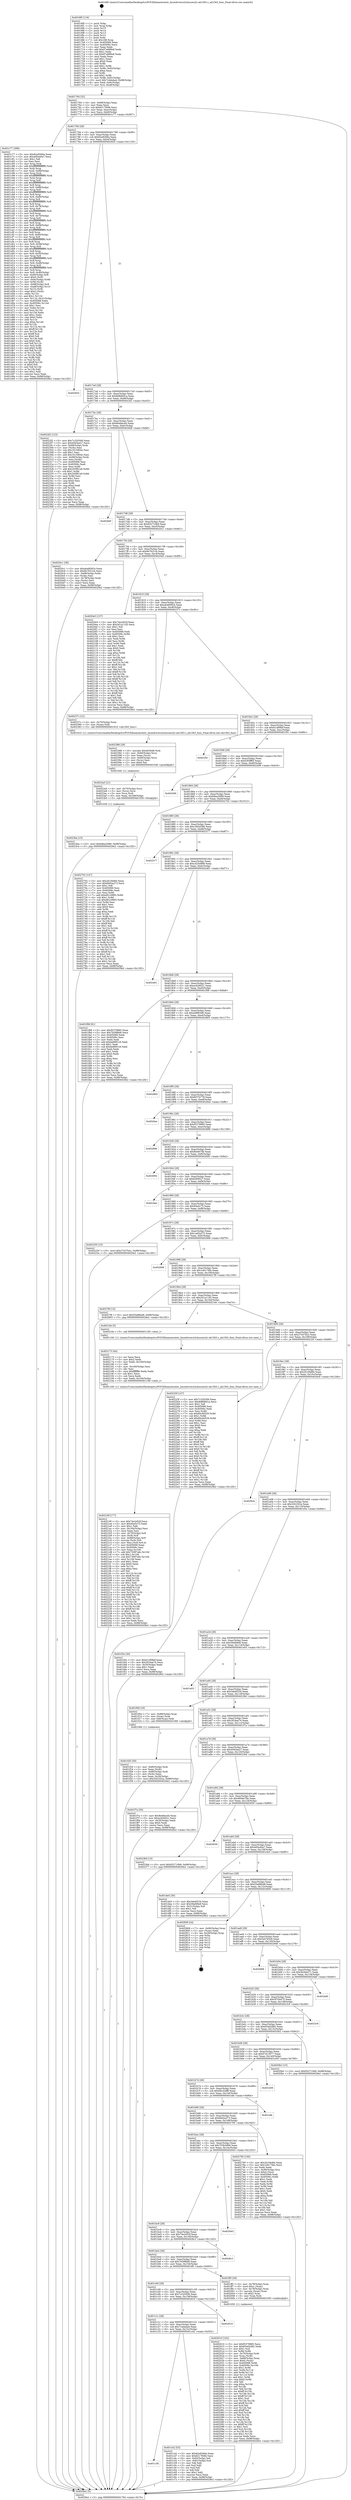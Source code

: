 digraph "0x4016f0" {
  label = "0x4016f0 (/mnt/c/Users/mathe/Desktop/tcc/POCII/binaries/extr_linuxdriversi2cbussesi2c-ali1563.c_ali1563_func_Final-ollvm.out::main(0))"
  labelloc = "t"
  node[shape=record]

  Entry [label="",width=0.3,height=0.3,shape=circle,fillcolor=black,style=filled]
  "0x401764" [label="{
     0x401764 [32]\l
     | [instrs]\l
     &nbsp;&nbsp;0x401764 \<+6\>: mov -0x98(%rbp),%eax\l
     &nbsp;&nbsp;0x40176a \<+2\>: mov %eax,%ecx\l
     &nbsp;&nbsp;0x40176c \<+6\>: sub $0x8217f49b,%ecx\l
     &nbsp;&nbsp;0x401772 \<+6\>: mov %eax,-0xac(%rbp)\l
     &nbsp;&nbsp;0x401778 \<+6\>: mov %ecx,-0xb0(%rbp)\l
     &nbsp;&nbsp;0x40177e \<+6\>: je 0000000000401c77 \<main+0x587\>\l
  }"]
  "0x401c77" [label="{
     0x401c77 [366]\l
     | [instrs]\l
     &nbsp;&nbsp;0x401c77 \<+5\>: mov $0x82a9266a,%eax\l
     &nbsp;&nbsp;0x401c7c \<+5\>: mov $0x4d5a40a7,%ecx\l
     &nbsp;&nbsp;0x401c81 \<+2\>: mov $0x1,%dl\l
     &nbsp;&nbsp;0x401c83 \<+2\>: xor %esi,%esi\l
     &nbsp;&nbsp;0x401c85 \<+3\>: mov %rsp,%rdi\l
     &nbsp;&nbsp;0x401c88 \<+4\>: add $0xfffffffffffffff0,%rdi\l
     &nbsp;&nbsp;0x401c8c \<+3\>: mov %rdi,%rsp\l
     &nbsp;&nbsp;0x401c8f \<+7\>: mov %rdi,-0x90(%rbp)\l
     &nbsp;&nbsp;0x401c96 \<+3\>: mov %rsp,%rdi\l
     &nbsp;&nbsp;0x401c99 \<+4\>: add $0xfffffffffffffff0,%rdi\l
     &nbsp;&nbsp;0x401c9d \<+3\>: mov %rdi,%rsp\l
     &nbsp;&nbsp;0x401ca0 \<+3\>: mov %rsp,%r8\l
     &nbsp;&nbsp;0x401ca3 \<+4\>: add $0xfffffffffffffff0,%r8\l
     &nbsp;&nbsp;0x401ca7 \<+3\>: mov %r8,%rsp\l
     &nbsp;&nbsp;0x401caa \<+7\>: mov %r8,-0x88(%rbp)\l
     &nbsp;&nbsp;0x401cb1 \<+3\>: mov %rsp,%r8\l
     &nbsp;&nbsp;0x401cb4 \<+4\>: add $0xfffffffffffffff0,%r8\l
     &nbsp;&nbsp;0x401cb8 \<+3\>: mov %r8,%rsp\l
     &nbsp;&nbsp;0x401cbb \<+4\>: mov %r8,-0x80(%rbp)\l
     &nbsp;&nbsp;0x401cbf \<+3\>: mov %rsp,%r8\l
     &nbsp;&nbsp;0x401cc2 \<+4\>: add $0xfffffffffffffff0,%r8\l
     &nbsp;&nbsp;0x401cc6 \<+3\>: mov %r8,%rsp\l
     &nbsp;&nbsp;0x401cc9 \<+4\>: mov %r8,-0x78(%rbp)\l
     &nbsp;&nbsp;0x401ccd \<+3\>: mov %rsp,%r8\l
     &nbsp;&nbsp;0x401cd0 \<+4\>: add $0xfffffffffffffff0,%r8\l
     &nbsp;&nbsp;0x401cd4 \<+3\>: mov %r8,%rsp\l
     &nbsp;&nbsp;0x401cd7 \<+4\>: mov %r8,-0x70(%rbp)\l
     &nbsp;&nbsp;0x401cdb \<+3\>: mov %rsp,%r8\l
     &nbsp;&nbsp;0x401cde \<+4\>: add $0xfffffffffffffff0,%r8\l
     &nbsp;&nbsp;0x401ce2 \<+3\>: mov %r8,%rsp\l
     &nbsp;&nbsp;0x401ce5 \<+4\>: mov %r8,-0x68(%rbp)\l
     &nbsp;&nbsp;0x401ce9 \<+3\>: mov %rsp,%r8\l
     &nbsp;&nbsp;0x401cec \<+4\>: add $0xfffffffffffffff0,%r8\l
     &nbsp;&nbsp;0x401cf0 \<+3\>: mov %r8,%rsp\l
     &nbsp;&nbsp;0x401cf3 \<+4\>: mov %r8,-0x60(%rbp)\l
     &nbsp;&nbsp;0x401cf7 \<+3\>: mov %rsp,%r8\l
     &nbsp;&nbsp;0x401cfa \<+4\>: add $0xfffffffffffffff0,%r8\l
     &nbsp;&nbsp;0x401cfe \<+3\>: mov %r8,%rsp\l
     &nbsp;&nbsp;0x401d01 \<+4\>: mov %r8,-0x58(%rbp)\l
     &nbsp;&nbsp;0x401d05 \<+3\>: mov %rsp,%r8\l
     &nbsp;&nbsp;0x401d08 \<+4\>: add $0xfffffffffffffff0,%r8\l
     &nbsp;&nbsp;0x401d0c \<+3\>: mov %r8,%rsp\l
     &nbsp;&nbsp;0x401d0f \<+4\>: mov %r8,-0x50(%rbp)\l
     &nbsp;&nbsp;0x401d13 \<+3\>: mov %rsp,%r8\l
     &nbsp;&nbsp;0x401d16 \<+4\>: add $0xfffffffffffffff0,%r8\l
     &nbsp;&nbsp;0x401d1a \<+3\>: mov %r8,%rsp\l
     &nbsp;&nbsp;0x401d1d \<+4\>: mov %r8,-0x48(%rbp)\l
     &nbsp;&nbsp;0x401d21 \<+3\>: mov %rsp,%r8\l
     &nbsp;&nbsp;0x401d24 \<+4\>: add $0xfffffffffffffff0,%r8\l
     &nbsp;&nbsp;0x401d28 \<+3\>: mov %r8,%rsp\l
     &nbsp;&nbsp;0x401d2b \<+4\>: mov %r8,-0x40(%rbp)\l
     &nbsp;&nbsp;0x401d2f \<+7\>: mov -0x90(%rbp),%r8\l
     &nbsp;&nbsp;0x401d36 \<+7\>: movl $0x0,(%r8)\l
     &nbsp;&nbsp;0x401d3d \<+7\>: mov -0x9c(%rbp),%r9d\l
     &nbsp;&nbsp;0x401d44 \<+3\>: mov %r9d,(%rdi)\l
     &nbsp;&nbsp;0x401d47 \<+7\>: mov -0x88(%rbp),%r8\l
     &nbsp;&nbsp;0x401d4e \<+7\>: mov -0xa8(%rbp),%r10\l
     &nbsp;&nbsp;0x401d55 \<+3\>: mov %r10,(%r8)\l
     &nbsp;&nbsp;0x401d58 \<+3\>: cmpl $0x2,(%rdi)\l
     &nbsp;&nbsp;0x401d5b \<+4\>: setne %r11b\l
     &nbsp;&nbsp;0x401d5f \<+4\>: and $0x1,%r11b\l
     &nbsp;&nbsp;0x401d63 \<+4\>: mov %r11b,-0x31(%rbp)\l
     &nbsp;&nbsp;0x401d67 \<+7\>: mov 0x405068,%ebx\l
     &nbsp;&nbsp;0x401d6e \<+8\>: mov 0x40506c,%r14d\l
     &nbsp;&nbsp;0x401d76 \<+3\>: sub $0x1,%esi\l
     &nbsp;&nbsp;0x401d79 \<+3\>: mov %ebx,%r15d\l
     &nbsp;&nbsp;0x401d7c \<+3\>: add %esi,%r15d\l
     &nbsp;&nbsp;0x401d7f \<+4\>: imul %r15d,%ebx\l
     &nbsp;&nbsp;0x401d83 \<+3\>: and $0x1,%ebx\l
     &nbsp;&nbsp;0x401d86 \<+3\>: cmp $0x0,%ebx\l
     &nbsp;&nbsp;0x401d89 \<+4\>: sete %r11b\l
     &nbsp;&nbsp;0x401d8d \<+4\>: cmp $0xa,%r14d\l
     &nbsp;&nbsp;0x401d91 \<+4\>: setl %r12b\l
     &nbsp;&nbsp;0x401d95 \<+3\>: mov %r11b,%r13b\l
     &nbsp;&nbsp;0x401d98 \<+4\>: xor $0xff,%r13b\l
     &nbsp;&nbsp;0x401d9c \<+3\>: mov %r12b,%sil\l
     &nbsp;&nbsp;0x401d9f \<+4\>: xor $0xff,%sil\l
     &nbsp;&nbsp;0x401da3 \<+3\>: xor $0x0,%dl\l
     &nbsp;&nbsp;0x401da6 \<+3\>: mov %r13b,%dil\l
     &nbsp;&nbsp;0x401da9 \<+4\>: and $0x0,%dil\l
     &nbsp;&nbsp;0x401dad \<+3\>: and %dl,%r11b\l
     &nbsp;&nbsp;0x401db0 \<+3\>: mov %sil,%r8b\l
     &nbsp;&nbsp;0x401db3 \<+4\>: and $0x0,%r8b\l
     &nbsp;&nbsp;0x401db7 \<+3\>: and %dl,%r12b\l
     &nbsp;&nbsp;0x401dba \<+3\>: or %r11b,%dil\l
     &nbsp;&nbsp;0x401dbd \<+3\>: or %r12b,%r8b\l
     &nbsp;&nbsp;0x401dc0 \<+3\>: xor %r8b,%dil\l
     &nbsp;&nbsp;0x401dc3 \<+3\>: or %sil,%r13b\l
     &nbsp;&nbsp;0x401dc6 \<+4\>: xor $0xff,%r13b\l
     &nbsp;&nbsp;0x401dca \<+3\>: or $0x0,%dl\l
     &nbsp;&nbsp;0x401dcd \<+3\>: and %dl,%r13b\l
     &nbsp;&nbsp;0x401dd0 \<+3\>: or %r13b,%dil\l
     &nbsp;&nbsp;0x401dd3 \<+4\>: test $0x1,%dil\l
     &nbsp;&nbsp;0x401dd7 \<+3\>: cmovne %ecx,%eax\l
     &nbsp;&nbsp;0x401dda \<+6\>: mov %eax,-0x98(%rbp)\l
     &nbsp;&nbsp;0x401de0 \<+5\>: jmp 00000000004029e2 \<main+0x12f2\>\l
  }"]
  "0x401784" [label="{
     0x401784 [28]\l
     | [instrs]\l
     &nbsp;&nbsp;0x401784 \<+5\>: jmp 0000000000401789 \<main+0x99\>\l
     &nbsp;&nbsp;0x401789 \<+6\>: mov -0xac(%rbp),%eax\l
     &nbsp;&nbsp;0x40178f \<+5\>: sub $0x82a9266a,%eax\l
     &nbsp;&nbsp;0x401794 \<+6\>: mov %eax,-0xb4(%rbp)\l
     &nbsp;&nbsp;0x40179a \<+6\>: je 0000000000402820 \<main+0x1130\>\l
  }"]
  Exit [label="",width=0.3,height=0.3,shape=circle,fillcolor=black,style=filled,peripheries=2]
  "0x402820" [label="{
     0x402820\l
  }", style=dashed]
  "0x4017a0" [label="{
     0x4017a0 [28]\l
     | [instrs]\l
     &nbsp;&nbsp;0x4017a0 \<+5\>: jmp 00000000004017a5 \<main+0xb5\>\l
     &nbsp;&nbsp;0x4017a5 \<+6\>: mov -0xac(%rbp),%eax\l
     &nbsp;&nbsp;0x4017ab \<+5\>: sub $0x8d8d9d1a,%eax\l
     &nbsp;&nbsp;0x4017b0 \<+6\>: mov %eax,-0xb8(%rbp)\l
     &nbsp;&nbsp;0x4017b6 \<+6\>: je 00000000004022f2 \<main+0xc02\>\l
  }"]
  "0x4023ba" [label="{
     0x4023ba [15]\l
     | [instrs]\l
     &nbsp;&nbsp;0x4023ba \<+10\>: movl $0xb8ea3089,-0x98(%rbp)\l
     &nbsp;&nbsp;0x4023c4 \<+5\>: jmp 00000000004029e2 \<main+0x12f2\>\l
  }"]
  "0x4022f2" [label="{
     0x4022f2 [123]\l
     | [instrs]\l
     &nbsp;&nbsp;0x4022f2 \<+5\>: mov $0x7c320306,%eax\l
     &nbsp;&nbsp;0x4022f7 \<+5\>: mov $0x4593ee27,%ecx\l
     &nbsp;&nbsp;0x4022fc \<+4\>: mov -0x68(%rbp),%rdx\l
     &nbsp;&nbsp;0x402300 \<+2\>: mov (%rdx),%esi\l
     &nbsp;&nbsp;0x402302 \<+6\>: sub $0x1615804c,%esi\l
     &nbsp;&nbsp;0x402308 \<+3\>: add $0x1,%esi\l
     &nbsp;&nbsp;0x40230b \<+6\>: add $0x1615804c,%esi\l
     &nbsp;&nbsp;0x402311 \<+4\>: mov -0x68(%rbp),%rdx\l
     &nbsp;&nbsp;0x402315 \<+2\>: mov %esi,(%rdx)\l
     &nbsp;&nbsp;0x402317 \<+7\>: mov 0x405068,%esi\l
     &nbsp;&nbsp;0x40231e \<+7\>: mov 0x40506c,%edi\l
     &nbsp;&nbsp;0x402325 \<+3\>: mov %esi,%r8d\l
     &nbsp;&nbsp;0x402328 \<+7\>: add $0x245f81a9,%r8d\l
     &nbsp;&nbsp;0x40232f \<+4\>: sub $0x1,%r8d\l
     &nbsp;&nbsp;0x402333 \<+7\>: sub $0x245f81a9,%r8d\l
     &nbsp;&nbsp;0x40233a \<+4\>: imul %r8d,%esi\l
     &nbsp;&nbsp;0x40233e \<+3\>: and $0x1,%esi\l
     &nbsp;&nbsp;0x402341 \<+3\>: cmp $0x0,%esi\l
     &nbsp;&nbsp;0x402344 \<+4\>: sete %r9b\l
     &nbsp;&nbsp;0x402348 \<+3\>: cmp $0xa,%edi\l
     &nbsp;&nbsp;0x40234b \<+4\>: setl %r10b\l
     &nbsp;&nbsp;0x40234f \<+3\>: mov %r9b,%r11b\l
     &nbsp;&nbsp;0x402352 \<+3\>: and %r10b,%r11b\l
     &nbsp;&nbsp;0x402355 \<+3\>: xor %r10b,%r9b\l
     &nbsp;&nbsp;0x402358 \<+3\>: or %r9b,%r11b\l
     &nbsp;&nbsp;0x40235b \<+4\>: test $0x1,%r11b\l
     &nbsp;&nbsp;0x40235f \<+3\>: cmovne %ecx,%eax\l
     &nbsp;&nbsp;0x402362 \<+6\>: mov %eax,-0x98(%rbp)\l
     &nbsp;&nbsp;0x402368 \<+5\>: jmp 00000000004029e2 \<main+0x12f2\>\l
  }"]
  "0x4017bc" [label="{
     0x4017bc [28]\l
     | [instrs]\l
     &nbsp;&nbsp;0x4017bc \<+5\>: jmp 00000000004017c1 \<main+0xd1\>\l
     &nbsp;&nbsp;0x4017c1 \<+6\>: mov -0xac(%rbp),%eax\l
     &nbsp;&nbsp;0x4017c7 \<+5\>: sub $0x8e46ecd4,%eax\l
     &nbsp;&nbsp;0x4017cc \<+6\>: mov %eax,-0xbc(%rbp)\l
     &nbsp;&nbsp;0x4017d2 \<+6\>: je 00000000004026df \<main+0xfef\>\l
  }"]
  "0x4023a5" [label="{
     0x4023a5 [21]\l
     | [instrs]\l
     &nbsp;&nbsp;0x4023a5 \<+4\>: mov -0x70(%rbp),%rcx\l
     &nbsp;&nbsp;0x4023a9 \<+3\>: mov (%rcx),%rcx\l
     &nbsp;&nbsp;0x4023ac \<+3\>: mov %rcx,%rdi\l
     &nbsp;&nbsp;0x4023af \<+6\>: mov %eax,-0x168(%rbp)\l
     &nbsp;&nbsp;0x4023b5 \<+5\>: call 0000000000401030 \<free@plt\>\l
     | [calls]\l
     &nbsp;&nbsp;0x401030 \{1\} (unknown)\l
  }"]
  "0x4026df" [label="{
     0x4026df\l
  }", style=dashed]
  "0x4017d8" [label="{
     0x4017d8 [28]\l
     | [instrs]\l
     &nbsp;&nbsp;0x4017d8 \<+5\>: jmp 00000000004017dd \<main+0xed\>\l
     &nbsp;&nbsp;0x4017dd \<+6\>: mov -0xac(%rbp),%eax\l
     &nbsp;&nbsp;0x4017e3 \<+5\>: sub $0x932710b9,%eax\l
     &nbsp;&nbsp;0x4017e8 \<+6\>: mov %eax,-0xc0(%rbp)\l
     &nbsp;&nbsp;0x4017ee \<+6\>: je 00000000004020c1 \<main+0x9d1\>\l
  }"]
  "0x402388" [label="{
     0x402388 [29]\l
     | [instrs]\l
     &nbsp;&nbsp;0x402388 \<+10\>: movabs $0x4030d6,%rdi\l
     &nbsp;&nbsp;0x402392 \<+4\>: mov -0x60(%rbp),%rcx\l
     &nbsp;&nbsp;0x402396 \<+2\>: mov %eax,(%rcx)\l
     &nbsp;&nbsp;0x402398 \<+4\>: mov -0x60(%rbp),%rcx\l
     &nbsp;&nbsp;0x40239c \<+2\>: mov (%rcx),%esi\l
     &nbsp;&nbsp;0x40239e \<+2\>: mov $0x0,%al\l
     &nbsp;&nbsp;0x4023a0 \<+5\>: call 0000000000401040 \<printf@plt\>\l
     | [calls]\l
     &nbsp;&nbsp;0x401040 \{1\} (unknown)\l
  }"]
  "0x4020c1" [label="{
     0x4020c1 [36]\l
     | [instrs]\l
     &nbsp;&nbsp;0x4020c1 \<+5\>: mov $0xab485824,%eax\l
     &nbsp;&nbsp;0x4020c6 \<+5\>: mov $0x9e7631cb,%ecx\l
     &nbsp;&nbsp;0x4020cb \<+4\>: mov -0x68(%rbp),%rdx\l
     &nbsp;&nbsp;0x4020cf \<+2\>: mov (%rdx),%esi\l
     &nbsp;&nbsp;0x4020d1 \<+4\>: mov -0x78(%rbp),%rdx\l
     &nbsp;&nbsp;0x4020d5 \<+2\>: cmp (%rdx),%esi\l
     &nbsp;&nbsp;0x4020d7 \<+3\>: cmovl %ecx,%eax\l
     &nbsp;&nbsp;0x4020da \<+6\>: mov %eax,-0x98(%rbp)\l
     &nbsp;&nbsp;0x4020e0 \<+5\>: jmp 00000000004029e2 \<main+0x12f2\>\l
  }"]
  "0x4017f4" [label="{
     0x4017f4 [28]\l
     | [instrs]\l
     &nbsp;&nbsp;0x4017f4 \<+5\>: jmp 00000000004017f9 \<main+0x109\>\l
     &nbsp;&nbsp;0x4017f9 \<+6\>: mov -0xac(%rbp),%eax\l
     &nbsp;&nbsp;0x4017ff \<+5\>: sub $0x9e7631cb,%eax\l
     &nbsp;&nbsp;0x401804 \<+6\>: mov %eax,-0xc4(%rbp)\l
     &nbsp;&nbsp;0x40180a \<+6\>: je 00000000004020e5 \<main+0x9f5\>\l
  }"]
  "0x40219f" [label="{
     0x40219f [177]\l
     | [instrs]\l
     &nbsp;&nbsp;0x40219f \<+5\>: mov $0x74e2d52f,%ecx\l
     &nbsp;&nbsp;0x4021a4 \<+5\>: mov $0x94a5c75,%edx\l
     &nbsp;&nbsp;0x4021a9 \<+3\>: mov $0x1,%dil\l
     &nbsp;&nbsp;0x4021ac \<+6\>: mov -0x164(%rbp),%esi\l
     &nbsp;&nbsp;0x4021b2 \<+3\>: imul %eax,%esi\l
     &nbsp;&nbsp;0x4021b5 \<+4\>: mov -0x70(%rbp),%r8\l
     &nbsp;&nbsp;0x4021b9 \<+3\>: mov (%r8),%r8\l
     &nbsp;&nbsp;0x4021bc \<+4\>: mov -0x68(%rbp),%r9\l
     &nbsp;&nbsp;0x4021c0 \<+3\>: movslq (%r9),%r9\l
     &nbsp;&nbsp;0x4021c3 \<+4\>: mov %esi,(%r8,%r9,4)\l
     &nbsp;&nbsp;0x4021c7 \<+7\>: mov 0x405068,%eax\l
     &nbsp;&nbsp;0x4021ce \<+7\>: mov 0x40506c,%esi\l
     &nbsp;&nbsp;0x4021d5 \<+3\>: mov %eax,%r10d\l
     &nbsp;&nbsp;0x4021d8 \<+7\>: add $0x73097a6c,%r10d\l
     &nbsp;&nbsp;0x4021df \<+4\>: sub $0x1,%r10d\l
     &nbsp;&nbsp;0x4021e3 \<+7\>: sub $0x73097a6c,%r10d\l
     &nbsp;&nbsp;0x4021ea \<+4\>: imul %r10d,%eax\l
     &nbsp;&nbsp;0x4021ee \<+3\>: and $0x1,%eax\l
     &nbsp;&nbsp;0x4021f1 \<+3\>: cmp $0x0,%eax\l
     &nbsp;&nbsp;0x4021f4 \<+4\>: sete %r11b\l
     &nbsp;&nbsp;0x4021f8 \<+3\>: cmp $0xa,%esi\l
     &nbsp;&nbsp;0x4021fb \<+3\>: setl %bl\l
     &nbsp;&nbsp;0x4021fe \<+3\>: mov %r11b,%r14b\l
     &nbsp;&nbsp;0x402201 \<+4\>: xor $0xff,%r14b\l
     &nbsp;&nbsp;0x402205 \<+3\>: mov %bl,%r15b\l
     &nbsp;&nbsp;0x402208 \<+4\>: xor $0xff,%r15b\l
     &nbsp;&nbsp;0x40220c \<+4\>: xor $0x1,%dil\l
     &nbsp;&nbsp;0x402210 \<+3\>: mov %r14b,%r12b\l
     &nbsp;&nbsp;0x402213 \<+4\>: and $0xff,%r12b\l
     &nbsp;&nbsp;0x402217 \<+3\>: and %dil,%r11b\l
     &nbsp;&nbsp;0x40221a \<+3\>: mov %r15b,%r13b\l
     &nbsp;&nbsp;0x40221d \<+4\>: and $0xff,%r13b\l
     &nbsp;&nbsp;0x402221 \<+3\>: and %dil,%bl\l
     &nbsp;&nbsp;0x402224 \<+3\>: or %r11b,%r12b\l
     &nbsp;&nbsp;0x402227 \<+3\>: or %bl,%r13b\l
     &nbsp;&nbsp;0x40222a \<+3\>: xor %r13b,%r12b\l
     &nbsp;&nbsp;0x40222d \<+3\>: or %r15b,%r14b\l
     &nbsp;&nbsp;0x402230 \<+4\>: xor $0xff,%r14b\l
     &nbsp;&nbsp;0x402234 \<+4\>: or $0x1,%dil\l
     &nbsp;&nbsp;0x402238 \<+3\>: and %dil,%r14b\l
     &nbsp;&nbsp;0x40223b \<+3\>: or %r14b,%r12b\l
     &nbsp;&nbsp;0x40223e \<+4\>: test $0x1,%r12b\l
     &nbsp;&nbsp;0x402242 \<+3\>: cmovne %edx,%ecx\l
     &nbsp;&nbsp;0x402245 \<+6\>: mov %ecx,-0x98(%rbp)\l
     &nbsp;&nbsp;0x40224b \<+5\>: jmp 00000000004029e2 \<main+0x12f2\>\l
  }"]
  "0x4020e5" [label="{
     0x4020e5 [137]\l
     | [instrs]\l
     &nbsp;&nbsp;0x4020e5 \<+5\>: mov $0x74e2d52f,%eax\l
     &nbsp;&nbsp;0x4020ea \<+5\>: mov $0x261a1145,%ecx\l
     &nbsp;&nbsp;0x4020ef \<+2\>: mov $0x1,%dl\l
     &nbsp;&nbsp;0x4020f1 \<+2\>: xor %esi,%esi\l
     &nbsp;&nbsp;0x4020f3 \<+7\>: mov 0x405068,%edi\l
     &nbsp;&nbsp;0x4020fa \<+8\>: mov 0x40506c,%r8d\l
     &nbsp;&nbsp;0x402102 \<+3\>: sub $0x1,%esi\l
     &nbsp;&nbsp;0x402105 \<+3\>: mov %edi,%r9d\l
     &nbsp;&nbsp;0x402108 \<+3\>: add %esi,%r9d\l
     &nbsp;&nbsp;0x40210b \<+4\>: imul %r9d,%edi\l
     &nbsp;&nbsp;0x40210f \<+3\>: and $0x1,%edi\l
     &nbsp;&nbsp;0x402112 \<+3\>: cmp $0x0,%edi\l
     &nbsp;&nbsp;0x402115 \<+4\>: sete %r10b\l
     &nbsp;&nbsp;0x402119 \<+4\>: cmp $0xa,%r8d\l
     &nbsp;&nbsp;0x40211d \<+4\>: setl %r11b\l
     &nbsp;&nbsp;0x402121 \<+3\>: mov %r10b,%bl\l
     &nbsp;&nbsp;0x402124 \<+3\>: xor $0xff,%bl\l
     &nbsp;&nbsp;0x402127 \<+3\>: mov %r11b,%r14b\l
     &nbsp;&nbsp;0x40212a \<+4\>: xor $0xff,%r14b\l
     &nbsp;&nbsp;0x40212e \<+3\>: xor $0x1,%dl\l
     &nbsp;&nbsp;0x402131 \<+3\>: mov %bl,%r15b\l
     &nbsp;&nbsp;0x402134 \<+4\>: and $0xff,%r15b\l
     &nbsp;&nbsp;0x402138 \<+3\>: and %dl,%r10b\l
     &nbsp;&nbsp;0x40213b \<+3\>: mov %r14b,%r12b\l
     &nbsp;&nbsp;0x40213e \<+4\>: and $0xff,%r12b\l
     &nbsp;&nbsp;0x402142 \<+3\>: and %dl,%r11b\l
     &nbsp;&nbsp;0x402145 \<+3\>: or %r10b,%r15b\l
     &nbsp;&nbsp;0x402148 \<+3\>: or %r11b,%r12b\l
     &nbsp;&nbsp;0x40214b \<+3\>: xor %r12b,%r15b\l
     &nbsp;&nbsp;0x40214e \<+3\>: or %r14b,%bl\l
     &nbsp;&nbsp;0x402151 \<+3\>: xor $0xff,%bl\l
     &nbsp;&nbsp;0x402154 \<+3\>: or $0x1,%dl\l
     &nbsp;&nbsp;0x402157 \<+2\>: and %dl,%bl\l
     &nbsp;&nbsp;0x402159 \<+3\>: or %bl,%r15b\l
     &nbsp;&nbsp;0x40215c \<+4\>: test $0x1,%r15b\l
     &nbsp;&nbsp;0x402160 \<+3\>: cmovne %ecx,%eax\l
     &nbsp;&nbsp;0x402163 \<+6\>: mov %eax,-0x98(%rbp)\l
     &nbsp;&nbsp;0x402169 \<+5\>: jmp 00000000004029e2 \<main+0x12f2\>\l
  }"]
  "0x401810" [label="{
     0x401810 [28]\l
     | [instrs]\l
     &nbsp;&nbsp;0x401810 \<+5\>: jmp 0000000000401815 \<main+0x125\>\l
     &nbsp;&nbsp;0x401815 \<+6\>: mov -0xac(%rbp),%eax\l
     &nbsp;&nbsp;0x40181b \<+5\>: sub $0xab485824,%eax\l
     &nbsp;&nbsp;0x401820 \<+6\>: mov %eax,-0xc8(%rbp)\l
     &nbsp;&nbsp;0x401826 \<+6\>: je 000000000040237c \<main+0xc8c\>\l
  }"]
  "0x402173" [label="{
     0x402173 [44]\l
     | [instrs]\l
     &nbsp;&nbsp;0x402173 \<+2\>: xor %ecx,%ecx\l
     &nbsp;&nbsp;0x402175 \<+5\>: mov $0x2,%edx\l
     &nbsp;&nbsp;0x40217a \<+6\>: mov %edx,-0x160(%rbp)\l
     &nbsp;&nbsp;0x402180 \<+1\>: cltd\l
     &nbsp;&nbsp;0x402181 \<+6\>: mov -0x160(%rbp),%esi\l
     &nbsp;&nbsp;0x402187 \<+2\>: idiv %esi\l
     &nbsp;&nbsp;0x402189 \<+6\>: imul $0xfffffffe,%edx,%edx\l
     &nbsp;&nbsp;0x40218f \<+3\>: sub $0x1,%ecx\l
     &nbsp;&nbsp;0x402192 \<+2\>: sub %ecx,%edx\l
     &nbsp;&nbsp;0x402194 \<+6\>: mov %edx,-0x164(%rbp)\l
     &nbsp;&nbsp;0x40219a \<+5\>: call 0000000000401160 \<next_i\>\l
     | [calls]\l
     &nbsp;&nbsp;0x401160 \{1\} (/mnt/c/Users/mathe/Desktop/tcc/POCII/binaries/extr_linuxdriversi2cbussesi2c-ali1563.c_ali1563_func_Final-ollvm.out::next_i)\l
  }"]
  "0x40237c" [label="{
     0x40237c [12]\l
     | [instrs]\l
     &nbsp;&nbsp;0x40237c \<+4\>: mov -0x70(%rbp),%rax\l
     &nbsp;&nbsp;0x402380 \<+3\>: mov (%rax),%rdi\l
     &nbsp;&nbsp;0x402383 \<+5\>: call 0000000000401610 \<ali1563_func\>\l
     | [calls]\l
     &nbsp;&nbsp;0x401610 \{1\} (/mnt/c/Users/mathe/Desktop/tcc/POCII/binaries/extr_linuxdriversi2cbussesi2c-ali1563.c_ali1563_func_Final-ollvm.out::ali1563_func)\l
  }"]
  "0x40182c" [label="{
     0x40182c [28]\l
     | [instrs]\l
     &nbsp;&nbsp;0x40182c \<+5\>: jmp 0000000000401831 \<main+0x141\>\l
     &nbsp;&nbsp;0x401831 \<+6\>: mov -0xac(%rbp),%eax\l
     &nbsp;&nbsp;0x401837 \<+5\>: sub $0xb1cf08ef,%eax\l
     &nbsp;&nbsp;0x40183c \<+6\>: mov %eax,-0xcc(%rbp)\l
     &nbsp;&nbsp;0x401842 \<+6\>: je 0000000000401f5c \<main+0x86c\>\l
  }"]
  "0x402010" [label="{
     0x402010 [162]\l
     | [instrs]\l
     &nbsp;&nbsp;0x402010 \<+5\>: mov $0xf5379885,%ecx\l
     &nbsp;&nbsp;0x402015 \<+5\>: mov $0x654d2d82,%edx\l
     &nbsp;&nbsp;0x40201a \<+3\>: mov $0x1,%sil\l
     &nbsp;&nbsp;0x40201d \<+3\>: xor %r8d,%r8d\l
     &nbsp;&nbsp;0x402020 \<+4\>: mov -0x70(%rbp),%rdi\l
     &nbsp;&nbsp;0x402024 \<+3\>: mov %rax,(%rdi)\l
     &nbsp;&nbsp;0x402027 \<+4\>: mov -0x68(%rbp),%rax\l
     &nbsp;&nbsp;0x40202b \<+6\>: movl $0x0,(%rax)\l
     &nbsp;&nbsp;0x402031 \<+8\>: mov 0x405068,%r9d\l
     &nbsp;&nbsp;0x402039 \<+8\>: mov 0x40506c,%r10d\l
     &nbsp;&nbsp;0x402041 \<+4\>: sub $0x1,%r8d\l
     &nbsp;&nbsp;0x402045 \<+3\>: mov %r9d,%r11d\l
     &nbsp;&nbsp;0x402048 \<+3\>: add %r8d,%r11d\l
     &nbsp;&nbsp;0x40204b \<+4\>: imul %r11d,%r9d\l
     &nbsp;&nbsp;0x40204f \<+4\>: and $0x1,%r9d\l
     &nbsp;&nbsp;0x402053 \<+4\>: cmp $0x0,%r9d\l
     &nbsp;&nbsp;0x402057 \<+3\>: sete %bl\l
     &nbsp;&nbsp;0x40205a \<+4\>: cmp $0xa,%r10d\l
     &nbsp;&nbsp;0x40205e \<+4\>: setl %r14b\l
     &nbsp;&nbsp;0x402062 \<+3\>: mov %bl,%r15b\l
     &nbsp;&nbsp;0x402065 \<+4\>: xor $0xff,%r15b\l
     &nbsp;&nbsp;0x402069 \<+3\>: mov %r14b,%r12b\l
     &nbsp;&nbsp;0x40206c \<+4\>: xor $0xff,%r12b\l
     &nbsp;&nbsp;0x402070 \<+4\>: xor $0x1,%sil\l
     &nbsp;&nbsp;0x402074 \<+3\>: mov %r15b,%r13b\l
     &nbsp;&nbsp;0x402077 \<+4\>: and $0xff,%r13b\l
     &nbsp;&nbsp;0x40207b \<+3\>: and %sil,%bl\l
     &nbsp;&nbsp;0x40207e \<+3\>: mov %r12b,%al\l
     &nbsp;&nbsp;0x402081 \<+2\>: and $0xff,%al\l
     &nbsp;&nbsp;0x402083 \<+3\>: and %sil,%r14b\l
     &nbsp;&nbsp;0x402086 \<+3\>: or %bl,%r13b\l
     &nbsp;&nbsp;0x402089 \<+3\>: or %r14b,%al\l
     &nbsp;&nbsp;0x40208c \<+3\>: xor %al,%r13b\l
     &nbsp;&nbsp;0x40208f \<+3\>: or %r12b,%r15b\l
     &nbsp;&nbsp;0x402092 \<+4\>: xor $0xff,%r15b\l
     &nbsp;&nbsp;0x402096 \<+4\>: or $0x1,%sil\l
     &nbsp;&nbsp;0x40209a \<+3\>: and %sil,%r15b\l
     &nbsp;&nbsp;0x40209d \<+3\>: or %r15b,%r13b\l
     &nbsp;&nbsp;0x4020a0 \<+4\>: test $0x1,%r13b\l
     &nbsp;&nbsp;0x4020a4 \<+3\>: cmovne %edx,%ecx\l
     &nbsp;&nbsp;0x4020a7 \<+6\>: mov %ecx,-0x98(%rbp)\l
     &nbsp;&nbsp;0x4020ad \<+5\>: jmp 00000000004029e2 \<main+0x12f2\>\l
  }"]
  "0x401f5c" [label="{
     0x401f5c\l
  }", style=dashed]
  "0x401848" [label="{
     0x401848 [28]\l
     | [instrs]\l
     &nbsp;&nbsp;0x401848 \<+5\>: jmp 000000000040184d \<main+0x15d\>\l
     &nbsp;&nbsp;0x40184d \<+6\>: mov -0xac(%rbp),%eax\l
     &nbsp;&nbsp;0x401853 \<+5\>: sub $0xb3f3ff65,%eax\l
     &nbsp;&nbsp;0x401858 \<+6\>: mov %eax,-0xd0(%rbp)\l
     &nbsp;&nbsp;0x40185e \<+6\>: je 0000000000402406 \<main+0xd16\>\l
  }"]
  "0x401f20" [label="{
     0x401f20 [30]\l
     | [instrs]\l
     &nbsp;&nbsp;0x401f20 \<+4\>: mov -0x80(%rbp),%rdi\l
     &nbsp;&nbsp;0x401f24 \<+2\>: mov %eax,(%rdi)\l
     &nbsp;&nbsp;0x401f26 \<+4\>: mov -0x80(%rbp),%rdi\l
     &nbsp;&nbsp;0x401f2a \<+2\>: mov (%rdi),%eax\l
     &nbsp;&nbsp;0x401f2c \<+3\>: mov %eax,-0x30(%rbp)\l
     &nbsp;&nbsp;0x401f2f \<+10\>: movl $0x3261f22a,-0x98(%rbp)\l
     &nbsp;&nbsp;0x401f39 \<+5\>: jmp 00000000004029e2 \<main+0x12f2\>\l
  }"]
  "0x402406" [label="{
     0x402406\l
  }", style=dashed]
  "0x401864" [label="{
     0x401864 [28]\l
     | [instrs]\l
     &nbsp;&nbsp;0x401864 \<+5\>: jmp 0000000000401869 \<main+0x179\>\l
     &nbsp;&nbsp;0x401869 \<+6\>: mov -0xac(%rbp),%eax\l
     &nbsp;&nbsp;0x40186f \<+5\>: sub $0xb8ea3089,%eax\l
     &nbsp;&nbsp;0x401874 \<+6\>: mov %eax,-0xd4(%rbp)\l
     &nbsp;&nbsp;0x40187a \<+6\>: je 0000000000402702 \<main+0x1012\>\l
  }"]
  "0x4016f0" [label="{
     0x4016f0 [116]\l
     | [instrs]\l
     &nbsp;&nbsp;0x4016f0 \<+1\>: push %rbp\l
     &nbsp;&nbsp;0x4016f1 \<+3\>: mov %rsp,%rbp\l
     &nbsp;&nbsp;0x4016f4 \<+2\>: push %r15\l
     &nbsp;&nbsp;0x4016f6 \<+2\>: push %r14\l
     &nbsp;&nbsp;0x4016f8 \<+2\>: push %r13\l
     &nbsp;&nbsp;0x4016fa \<+2\>: push %r12\l
     &nbsp;&nbsp;0x4016fc \<+1\>: push %rbx\l
     &nbsp;&nbsp;0x4016fd \<+7\>: sub $0x168,%rsp\l
     &nbsp;&nbsp;0x401704 \<+7\>: mov 0x405068,%eax\l
     &nbsp;&nbsp;0x40170b \<+7\>: mov 0x40506c,%ecx\l
     &nbsp;&nbsp;0x401712 \<+2\>: mov %eax,%edx\l
     &nbsp;&nbsp;0x401714 \<+6\>: add $0x97a889e8,%edx\l
     &nbsp;&nbsp;0x40171a \<+3\>: sub $0x1,%edx\l
     &nbsp;&nbsp;0x40171d \<+6\>: sub $0x97a889e8,%edx\l
     &nbsp;&nbsp;0x401723 \<+3\>: imul %edx,%eax\l
     &nbsp;&nbsp;0x401726 \<+3\>: and $0x1,%eax\l
     &nbsp;&nbsp;0x401729 \<+3\>: cmp $0x0,%eax\l
     &nbsp;&nbsp;0x40172c \<+4\>: sete %r8b\l
     &nbsp;&nbsp;0x401730 \<+4\>: and $0x1,%r8b\l
     &nbsp;&nbsp;0x401734 \<+7\>: mov %r8b,-0x92(%rbp)\l
     &nbsp;&nbsp;0x40173b \<+3\>: cmp $0xa,%ecx\l
     &nbsp;&nbsp;0x40173e \<+4\>: setl %r8b\l
     &nbsp;&nbsp;0x401742 \<+4\>: and $0x1,%r8b\l
     &nbsp;&nbsp;0x401746 \<+7\>: mov %r8b,-0x91(%rbp)\l
     &nbsp;&nbsp;0x40174d \<+10\>: movl $0x7c4da4a4,-0x98(%rbp)\l
     &nbsp;&nbsp;0x401757 \<+6\>: mov %edi,-0x9c(%rbp)\l
     &nbsp;&nbsp;0x40175d \<+7\>: mov %rsi,-0xa8(%rbp)\l
  }"]
  "0x402702" [label="{
     0x402702 [147]\l
     | [instrs]\l
     &nbsp;&nbsp;0x402702 \<+5\>: mov $0x2b1f4d84,%eax\l
     &nbsp;&nbsp;0x402707 \<+5\>: mov $0x6b92a273,%ecx\l
     &nbsp;&nbsp;0x40270c \<+2\>: mov $0x1,%dl\l
     &nbsp;&nbsp;0x40270e \<+7\>: mov 0x405068,%esi\l
     &nbsp;&nbsp;0x402715 \<+7\>: mov 0x40506c,%edi\l
     &nbsp;&nbsp;0x40271c \<+3\>: mov %esi,%r8d\l
     &nbsp;&nbsp;0x40271f \<+7\>: add $0xd91c0895,%r8d\l
     &nbsp;&nbsp;0x402726 \<+4\>: sub $0x1,%r8d\l
     &nbsp;&nbsp;0x40272a \<+7\>: sub $0xd91c0895,%r8d\l
     &nbsp;&nbsp;0x402731 \<+4\>: imul %r8d,%esi\l
     &nbsp;&nbsp;0x402735 \<+3\>: and $0x1,%esi\l
     &nbsp;&nbsp;0x402738 \<+3\>: cmp $0x0,%esi\l
     &nbsp;&nbsp;0x40273b \<+4\>: sete %r9b\l
     &nbsp;&nbsp;0x40273f \<+3\>: cmp $0xa,%edi\l
     &nbsp;&nbsp;0x402742 \<+4\>: setl %r10b\l
     &nbsp;&nbsp;0x402746 \<+3\>: mov %r9b,%r11b\l
     &nbsp;&nbsp;0x402749 \<+4\>: xor $0xff,%r11b\l
     &nbsp;&nbsp;0x40274d \<+3\>: mov %r10b,%bl\l
     &nbsp;&nbsp;0x402750 \<+3\>: xor $0xff,%bl\l
     &nbsp;&nbsp;0x402753 \<+3\>: xor $0x1,%dl\l
     &nbsp;&nbsp;0x402756 \<+3\>: mov %r11b,%r14b\l
     &nbsp;&nbsp;0x402759 \<+4\>: and $0xff,%r14b\l
     &nbsp;&nbsp;0x40275d \<+3\>: and %dl,%r9b\l
     &nbsp;&nbsp;0x402760 \<+3\>: mov %bl,%r15b\l
     &nbsp;&nbsp;0x402763 \<+4\>: and $0xff,%r15b\l
     &nbsp;&nbsp;0x402767 \<+3\>: and %dl,%r10b\l
     &nbsp;&nbsp;0x40276a \<+3\>: or %r9b,%r14b\l
     &nbsp;&nbsp;0x40276d \<+3\>: or %r10b,%r15b\l
     &nbsp;&nbsp;0x402770 \<+3\>: xor %r15b,%r14b\l
     &nbsp;&nbsp;0x402773 \<+3\>: or %bl,%r11b\l
     &nbsp;&nbsp;0x402776 \<+4\>: xor $0xff,%r11b\l
     &nbsp;&nbsp;0x40277a \<+3\>: or $0x1,%dl\l
     &nbsp;&nbsp;0x40277d \<+3\>: and %dl,%r11b\l
     &nbsp;&nbsp;0x402780 \<+3\>: or %r11b,%r14b\l
     &nbsp;&nbsp;0x402783 \<+4\>: test $0x1,%r14b\l
     &nbsp;&nbsp;0x402787 \<+3\>: cmovne %ecx,%eax\l
     &nbsp;&nbsp;0x40278a \<+6\>: mov %eax,-0x98(%rbp)\l
     &nbsp;&nbsp;0x402790 \<+5\>: jmp 00000000004029e2 \<main+0x12f2\>\l
  }"]
  "0x401880" [label="{
     0x401880 [28]\l
     | [instrs]\l
     &nbsp;&nbsp;0x401880 \<+5\>: jmp 0000000000401885 \<main+0x195\>\l
     &nbsp;&nbsp;0x401885 \<+6\>: mov -0xac(%rbp),%eax\l
     &nbsp;&nbsp;0x40188b \<+5\>: sub $0xc382d39d,%eax\l
     &nbsp;&nbsp;0x401890 \<+6\>: mov %eax,-0xd8(%rbp)\l
     &nbsp;&nbsp;0x401896 \<+6\>: je 0000000000402577 \<main+0xe87\>\l
  }"]
  "0x4029e2" [label="{
     0x4029e2 [5]\l
     | [instrs]\l
     &nbsp;&nbsp;0x4029e2 \<+5\>: jmp 0000000000401764 \<main+0x74\>\l
  }"]
  "0x402577" [label="{
     0x402577\l
  }", style=dashed]
  "0x40189c" [label="{
     0x40189c [28]\l
     | [instrs]\l
     &nbsp;&nbsp;0x40189c \<+5\>: jmp 00000000004018a1 \<main+0x1b1\>\l
     &nbsp;&nbsp;0x4018a1 \<+6\>: mov -0xac(%rbp),%eax\l
     &nbsp;&nbsp;0x4018a7 \<+5\>: sub $0xc425e898,%eax\l
     &nbsp;&nbsp;0x4018ac \<+6\>: mov %eax,-0xdc(%rbp)\l
     &nbsp;&nbsp;0x4018b2 \<+6\>: je 0000000000402461 \<main+0xd71\>\l
  }"]
  "0x401c38" [label="{
     0x401c38\l
  }", style=dashed]
  "0x402461" [label="{
     0x402461\l
  }", style=dashed]
  "0x4018b8" [label="{
     0x4018b8 [28]\l
     | [instrs]\l
     &nbsp;&nbsp;0x4018b8 \<+5\>: jmp 00000000004018bd \<main+0x1cd\>\l
     &nbsp;&nbsp;0x4018bd \<+6\>: mov -0xac(%rbp),%eax\l
     &nbsp;&nbsp;0x4018c3 \<+5\>: sub $0xec626021,%eax\l
     &nbsp;&nbsp;0x4018c8 \<+6\>: mov %eax,-0xe0(%rbp)\l
     &nbsp;&nbsp;0x4018ce \<+6\>: je 0000000000401f98 \<main+0x8a8\>\l
  }"]
  "0x401c42" [label="{
     0x401c42 [53]\l
     | [instrs]\l
     &nbsp;&nbsp;0x401c42 \<+5\>: mov $0x82a9266a,%eax\l
     &nbsp;&nbsp;0x401c47 \<+5\>: mov $0x8217f49b,%ecx\l
     &nbsp;&nbsp;0x401c4c \<+6\>: mov -0x92(%rbp),%dl\l
     &nbsp;&nbsp;0x401c52 \<+7\>: mov -0x91(%rbp),%sil\l
     &nbsp;&nbsp;0x401c59 \<+3\>: mov %dl,%dil\l
     &nbsp;&nbsp;0x401c5c \<+3\>: and %sil,%dil\l
     &nbsp;&nbsp;0x401c5f \<+3\>: xor %sil,%dl\l
     &nbsp;&nbsp;0x401c62 \<+3\>: or %dl,%dil\l
     &nbsp;&nbsp;0x401c65 \<+4\>: test $0x1,%dil\l
     &nbsp;&nbsp;0x401c69 \<+3\>: cmovne %ecx,%eax\l
     &nbsp;&nbsp;0x401c6c \<+6\>: mov %eax,-0x98(%rbp)\l
     &nbsp;&nbsp;0x401c72 \<+5\>: jmp 00000000004029e2 \<main+0x12f2\>\l
  }"]
  "0x401f98" [label="{
     0x401f98 [91]\l
     | [instrs]\l
     &nbsp;&nbsp;0x401f98 \<+5\>: mov $0xf5379885,%eax\l
     &nbsp;&nbsp;0x401f9d \<+5\>: mov $0x7b59f6d6,%ecx\l
     &nbsp;&nbsp;0x401fa2 \<+7\>: mov 0x405068,%edx\l
     &nbsp;&nbsp;0x401fa9 \<+7\>: mov 0x40506c,%esi\l
     &nbsp;&nbsp;0x401fb0 \<+2\>: mov %edx,%edi\l
     &nbsp;&nbsp;0x401fb2 \<+6\>: add $0xbe8891c6,%edi\l
     &nbsp;&nbsp;0x401fb8 \<+3\>: sub $0x1,%edi\l
     &nbsp;&nbsp;0x401fbb \<+6\>: sub $0xbe8891c6,%edi\l
     &nbsp;&nbsp;0x401fc1 \<+3\>: imul %edi,%edx\l
     &nbsp;&nbsp;0x401fc4 \<+3\>: and $0x1,%edx\l
     &nbsp;&nbsp;0x401fc7 \<+3\>: cmp $0x0,%edx\l
     &nbsp;&nbsp;0x401fca \<+4\>: sete %r8b\l
     &nbsp;&nbsp;0x401fce \<+3\>: cmp $0xa,%esi\l
     &nbsp;&nbsp;0x401fd1 \<+4\>: setl %r9b\l
     &nbsp;&nbsp;0x401fd5 \<+3\>: mov %r8b,%r10b\l
     &nbsp;&nbsp;0x401fd8 \<+3\>: and %r9b,%r10b\l
     &nbsp;&nbsp;0x401fdb \<+3\>: xor %r9b,%r8b\l
     &nbsp;&nbsp;0x401fde \<+3\>: or %r8b,%r10b\l
     &nbsp;&nbsp;0x401fe1 \<+4\>: test $0x1,%r10b\l
     &nbsp;&nbsp;0x401fe5 \<+3\>: cmovne %ecx,%eax\l
     &nbsp;&nbsp;0x401fe8 \<+6\>: mov %eax,-0x98(%rbp)\l
     &nbsp;&nbsp;0x401fee \<+5\>: jmp 00000000004029e2 \<main+0x12f2\>\l
  }"]
  "0x4018d4" [label="{
     0x4018d4 [28]\l
     | [instrs]\l
     &nbsp;&nbsp;0x4018d4 \<+5\>: jmp 00000000004018d9 \<main+0x1e9\>\l
     &nbsp;&nbsp;0x4018d9 \<+6\>: mov -0xac(%rbp),%eax\l
     &nbsp;&nbsp;0x4018df \<+5\>: sub $0xed9f63d6,%eax\l
     &nbsp;&nbsp;0x4018e4 \<+6\>: mov %eax,-0xe4(%rbp)\l
     &nbsp;&nbsp;0x4018ea \<+6\>: je 0000000000402865 \<main+0x1175\>\l
  }"]
  "0x401c1c" [label="{
     0x401c1c [28]\l
     | [instrs]\l
     &nbsp;&nbsp;0x401c1c \<+5\>: jmp 0000000000401c21 \<main+0x531\>\l
     &nbsp;&nbsp;0x401c21 \<+6\>: mov -0xac(%rbp),%eax\l
     &nbsp;&nbsp;0x401c27 \<+5\>: sub $0x7c4da4a4,%eax\l
     &nbsp;&nbsp;0x401c2c \<+6\>: mov %eax,-0x15c(%rbp)\l
     &nbsp;&nbsp;0x401c32 \<+6\>: je 0000000000401c42 \<main+0x552\>\l
  }"]
  "0x402865" [label="{
     0x402865\l
  }", style=dashed]
  "0x4018f0" [label="{
     0x4018f0 [28]\l
     | [instrs]\l
     &nbsp;&nbsp;0x4018f0 \<+5\>: jmp 00000000004018f5 \<main+0x205\>\l
     &nbsp;&nbsp;0x4018f5 \<+6\>: mov -0xac(%rbp),%eax\l
     &nbsp;&nbsp;0x4018fb \<+5\>: sub $0xf037b778,%eax\l
     &nbsp;&nbsp;0x401900 \<+6\>: mov %eax,-0xe8(%rbp)\l
     &nbsp;&nbsp;0x401906 \<+6\>: je 00000000004026ee \<main+0xffe\>\l
  }"]
  "0x402919" [label="{
     0x402919\l
  }", style=dashed]
  "0x4026ee" [label="{
     0x4026ee\l
  }", style=dashed]
  "0x40190c" [label="{
     0x40190c [28]\l
     | [instrs]\l
     &nbsp;&nbsp;0x40190c \<+5\>: jmp 0000000000401911 \<main+0x221\>\l
     &nbsp;&nbsp;0x401911 \<+6\>: mov -0xac(%rbp),%eax\l
     &nbsp;&nbsp;0x401917 \<+5\>: sub $0xf5379885,%eax\l
     &nbsp;&nbsp;0x40191c \<+6\>: mov %eax,-0xec(%rbp)\l
     &nbsp;&nbsp;0x401922 \<+6\>: je 0000000000402886 \<main+0x1196\>\l
  }"]
  "0x401c00" [label="{
     0x401c00 [28]\l
     | [instrs]\l
     &nbsp;&nbsp;0x401c00 \<+5\>: jmp 0000000000401c05 \<main+0x515\>\l
     &nbsp;&nbsp;0x401c05 \<+6\>: mov -0xac(%rbp),%eax\l
     &nbsp;&nbsp;0x401c0b \<+5\>: sub $0x7c320306,%eax\l
     &nbsp;&nbsp;0x401c10 \<+6\>: mov %eax,-0x158(%rbp)\l
     &nbsp;&nbsp;0x401c16 \<+6\>: je 0000000000402919 \<main+0x1229\>\l
  }"]
  "0x402886" [label="{
     0x402886\l
  }", style=dashed]
  "0x401928" [label="{
     0x401928 [28]\l
     | [instrs]\l
     &nbsp;&nbsp;0x401928 \<+5\>: jmp 000000000040192d \<main+0x23d\>\l
     &nbsp;&nbsp;0x40192d \<+6\>: mov -0xac(%rbp),%eax\l
     &nbsp;&nbsp;0x401933 \<+5\>: sub $0xfb4947fb,%eax\l
     &nbsp;&nbsp;0x401938 \<+6\>: mov %eax,-0xf0(%rbp)\l
     &nbsp;&nbsp;0x40193e \<+6\>: je 0000000000402692 \<main+0xfa2\>\l
  }"]
  "0x401ff3" [label="{
     0x401ff3 [29]\l
     | [instrs]\l
     &nbsp;&nbsp;0x401ff3 \<+4\>: mov -0x78(%rbp),%rax\l
     &nbsp;&nbsp;0x401ff7 \<+6\>: movl $0x1,(%rax)\l
     &nbsp;&nbsp;0x401ffd \<+4\>: mov -0x78(%rbp),%rax\l
     &nbsp;&nbsp;0x402001 \<+3\>: movslq (%rax),%rax\l
     &nbsp;&nbsp;0x402004 \<+4\>: shl $0x2,%rax\l
     &nbsp;&nbsp;0x402008 \<+3\>: mov %rax,%rdi\l
     &nbsp;&nbsp;0x40200b \<+5\>: call 0000000000401050 \<malloc@plt\>\l
     | [calls]\l
     &nbsp;&nbsp;0x401050 \{1\} (unknown)\l
  }"]
  "0x402692" [label="{
     0x402692\l
  }", style=dashed]
  "0x401944" [label="{
     0x401944 [28]\l
     | [instrs]\l
     &nbsp;&nbsp;0x401944 \<+5\>: jmp 0000000000401949 \<main+0x259\>\l
     &nbsp;&nbsp;0x401949 \<+6\>: mov -0xac(%rbp),%eax\l
     &nbsp;&nbsp;0x40194f \<+5\>: sub $0x6269527,%eax\l
     &nbsp;&nbsp;0x401954 \<+6\>: mov %eax,-0xf4(%rbp)\l
     &nbsp;&nbsp;0x40195a \<+6\>: je 00000000004024ee \<main+0xdfe\>\l
  }"]
  "0x401be4" [label="{
     0x401be4 [28]\l
     | [instrs]\l
     &nbsp;&nbsp;0x401be4 \<+5\>: jmp 0000000000401be9 \<main+0x4f9\>\l
     &nbsp;&nbsp;0x401be9 \<+6\>: mov -0xac(%rbp),%eax\l
     &nbsp;&nbsp;0x401bef \<+5\>: sub $0x7b59f6d6,%eax\l
     &nbsp;&nbsp;0x401bf4 \<+6\>: mov %eax,-0x154(%rbp)\l
     &nbsp;&nbsp;0x401bfa \<+6\>: je 0000000000401ff3 \<main+0x903\>\l
  }"]
  "0x4024ee" [label="{
     0x4024ee\l
  }", style=dashed]
  "0x401960" [label="{
     0x401960 [28]\l
     | [instrs]\l
     &nbsp;&nbsp;0x401960 \<+5\>: jmp 0000000000401965 \<main+0x275\>\l
     &nbsp;&nbsp;0x401965 \<+6\>: mov -0xac(%rbp),%eax\l
     &nbsp;&nbsp;0x40196b \<+5\>: sub $0x94a5c75,%eax\l
     &nbsp;&nbsp;0x401970 \<+6\>: mov %eax,-0xf8(%rbp)\l
     &nbsp;&nbsp;0x401976 \<+6\>: je 0000000000402250 \<main+0xb60\>\l
  }"]
  "0x4028c3" [label="{
     0x4028c3\l
  }", style=dashed]
  "0x402250" [label="{
     0x402250 [15]\l
     | [instrs]\l
     &nbsp;&nbsp;0x402250 \<+10\>: movl $0x27437b2c,-0x98(%rbp)\l
     &nbsp;&nbsp;0x40225a \<+5\>: jmp 00000000004029e2 \<main+0x12f2\>\l
  }"]
  "0x40197c" [label="{
     0x40197c [28]\l
     | [instrs]\l
     &nbsp;&nbsp;0x40197c \<+5\>: jmp 0000000000401981 \<main+0x291\>\l
     &nbsp;&nbsp;0x401981 \<+6\>: mov -0xac(%rbp),%eax\l
     &nbsp;&nbsp;0x401987 \<+5\>: sub $0x1ad5a372,%eax\l
     &nbsp;&nbsp;0x40198c \<+6\>: mov %eax,-0xfc(%rbp)\l
     &nbsp;&nbsp;0x401992 \<+6\>: je 0000000000402668 \<main+0xf78\>\l
  }"]
  "0x401bc8" [label="{
     0x401bc8 [28]\l
     | [instrs]\l
     &nbsp;&nbsp;0x401bc8 \<+5\>: jmp 0000000000401bcd \<main+0x4dd\>\l
     &nbsp;&nbsp;0x401bcd \<+6\>: mov -0xac(%rbp),%eax\l
     &nbsp;&nbsp;0x401bd3 \<+5\>: sub $0x74e2d52f,%eax\l
     &nbsp;&nbsp;0x401bd8 \<+6\>: mov %eax,-0x150(%rbp)\l
     &nbsp;&nbsp;0x401bde \<+6\>: je 00000000004028c3 \<main+0x11d3\>\l
  }"]
  "0x402668" [label="{
     0x402668\l
  }", style=dashed]
  "0x401998" [label="{
     0x401998 [28]\l
     | [instrs]\l
     &nbsp;&nbsp;0x401998 \<+5\>: jmp 000000000040199d \<main+0x2ad\>\l
     &nbsp;&nbsp;0x40199d \<+6\>: mov -0xac(%rbp),%eax\l
     &nbsp;&nbsp;0x4019a3 \<+5\>: sub $0x1e91749c,%eax\l
     &nbsp;&nbsp;0x4019a8 \<+6\>: mov %eax,-0x100(%rbp)\l
     &nbsp;&nbsp;0x4019ae \<+6\>: je 00000000004027f9 \<main+0x1109\>\l
  }"]
  "0x402943" [label="{
     0x402943\l
  }", style=dashed]
  "0x4027f9" [label="{
     0x4027f9 [15]\l
     | [instrs]\l
     &nbsp;&nbsp;0x4027f9 \<+10\>: movl $0x55a86bd8,-0x98(%rbp)\l
     &nbsp;&nbsp;0x402803 \<+5\>: jmp 00000000004029e2 \<main+0x12f2\>\l
  }"]
  "0x4019b4" [label="{
     0x4019b4 [28]\l
     | [instrs]\l
     &nbsp;&nbsp;0x4019b4 \<+5\>: jmp 00000000004019b9 \<main+0x2c9\>\l
     &nbsp;&nbsp;0x4019b9 \<+6\>: mov -0xac(%rbp),%eax\l
     &nbsp;&nbsp;0x4019bf \<+5\>: sub $0x261a1145,%eax\l
     &nbsp;&nbsp;0x4019c4 \<+6\>: mov %eax,-0x104(%rbp)\l
     &nbsp;&nbsp;0x4019ca \<+6\>: je 000000000040216e \<main+0xa7e\>\l
  }"]
  "0x401bac" [label="{
     0x401bac [28]\l
     | [instrs]\l
     &nbsp;&nbsp;0x401bac \<+5\>: jmp 0000000000401bb1 \<main+0x4c1\>\l
     &nbsp;&nbsp;0x401bb1 \<+6\>: mov -0xac(%rbp),%eax\l
     &nbsp;&nbsp;0x401bb7 \<+5\>: sub $0x703b3d9d,%eax\l
     &nbsp;&nbsp;0x401bbc \<+6\>: mov %eax,-0x14c(%rbp)\l
     &nbsp;&nbsp;0x401bc2 \<+6\>: je 0000000000402943 \<main+0x1253\>\l
  }"]
  "0x40216e" [label="{
     0x40216e [5]\l
     | [instrs]\l
     &nbsp;&nbsp;0x40216e \<+5\>: call 0000000000401160 \<next_i\>\l
     | [calls]\l
     &nbsp;&nbsp;0x401160 \{1\} (/mnt/c/Users/mathe/Desktop/tcc/POCII/binaries/extr_linuxdriversi2cbussesi2c-ali1563.c_ali1563_func_Final-ollvm.out::next_i)\l
  }"]
  "0x4019d0" [label="{
     0x4019d0 [28]\l
     | [instrs]\l
     &nbsp;&nbsp;0x4019d0 \<+5\>: jmp 00000000004019d5 \<main+0x2e5\>\l
     &nbsp;&nbsp;0x4019d5 \<+6\>: mov -0xac(%rbp),%eax\l
     &nbsp;&nbsp;0x4019db \<+5\>: sub $0x27437b2c,%eax\l
     &nbsp;&nbsp;0x4019e0 \<+6\>: mov %eax,-0x108(%rbp)\l
     &nbsp;&nbsp;0x4019e6 \<+6\>: je 000000000040225f \<main+0xb6f\>\l
  }"]
  "0x402795" [label="{
     0x402795 [100]\l
     | [instrs]\l
     &nbsp;&nbsp;0x402795 \<+5\>: mov $0x2b1f4d84,%eax\l
     &nbsp;&nbsp;0x40279a \<+5\>: mov $0x1e91749c,%ecx\l
     &nbsp;&nbsp;0x40279f \<+2\>: xor %edx,%edx\l
     &nbsp;&nbsp;0x4027a1 \<+7\>: mov -0x90(%rbp),%rsi\l
     &nbsp;&nbsp;0x4027a8 \<+6\>: movl $0x0,(%rsi)\l
     &nbsp;&nbsp;0x4027ae \<+7\>: mov 0x405068,%edi\l
     &nbsp;&nbsp;0x4027b5 \<+8\>: mov 0x40506c,%r8d\l
     &nbsp;&nbsp;0x4027bd \<+3\>: sub $0x1,%edx\l
     &nbsp;&nbsp;0x4027c0 \<+3\>: mov %edi,%r9d\l
     &nbsp;&nbsp;0x4027c3 \<+3\>: add %edx,%r9d\l
     &nbsp;&nbsp;0x4027c6 \<+4\>: imul %r9d,%edi\l
     &nbsp;&nbsp;0x4027ca \<+3\>: and $0x1,%edi\l
     &nbsp;&nbsp;0x4027cd \<+3\>: cmp $0x0,%edi\l
     &nbsp;&nbsp;0x4027d0 \<+4\>: sete %r10b\l
     &nbsp;&nbsp;0x4027d4 \<+4\>: cmp $0xa,%r8d\l
     &nbsp;&nbsp;0x4027d8 \<+4\>: setl %r11b\l
     &nbsp;&nbsp;0x4027dc \<+3\>: mov %r10b,%bl\l
     &nbsp;&nbsp;0x4027df \<+3\>: and %r11b,%bl\l
     &nbsp;&nbsp;0x4027e2 \<+3\>: xor %r11b,%r10b\l
     &nbsp;&nbsp;0x4027e5 \<+3\>: or %r10b,%bl\l
     &nbsp;&nbsp;0x4027e8 \<+3\>: test $0x1,%bl\l
     &nbsp;&nbsp;0x4027eb \<+3\>: cmovne %ecx,%eax\l
     &nbsp;&nbsp;0x4027ee \<+6\>: mov %eax,-0x98(%rbp)\l
     &nbsp;&nbsp;0x4027f4 \<+5\>: jmp 00000000004029e2 \<main+0x12f2\>\l
  }"]
  "0x40225f" [label="{
     0x40225f [147]\l
     | [instrs]\l
     &nbsp;&nbsp;0x40225f \<+5\>: mov $0x7c320306,%eax\l
     &nbsp;&nbsp;0x402264 \<+5\>: mov $0x8d8d9d1a,%ecx\l
     &nbsp;&nbsp;0x402269 \<+2\>: mov $0x1,%dl\l
     &nbsp;&nbsp;0x40226b \<+7\>: mov 0x405068,%esi\l
     &nbsp;&nbsp;0x402272 \<+7\>: mov 0x40506c,%edi\l
     &nbsp;&nbsp;0x402279 \<+3\>: mov %esi,%r8d\l
     &nbsp;&nbsp;0x40227c \<+7\>: sub $0x60cdd529,%r8d\l
     &nbsp;&nbsp;0x402283 \<+4\>: sub $0x1,%r8d\l
     &nbsp;&nbsp;0x402287 \<+7\>: add $0x60cdd529,%r8d\l
     &nbsp;&nbsp;0x40228e \<+4\>: imul %r8d,%esi\l
     &nbsp;&nbsp;0x402292 \<+3\>: and $0x1,%esi\l
     &nbsp;&nbsp;0x402295 \<+3\>: cmp $0x0,%esi\l
     &nbsp;&nbsp;0x402298 \<+4\>: sete %r9b\l
     &nbsp;&nbsp;0x40229c \<+3\>: cmp $0xa,%edi\l
     &nbsp;&nbsp;0x40229f \<+4\>: setl %r10b\l
     &nbsp;&nbsp;0x4022a3 \<+3\>: mov %r9b,%r11b\l
     &nbsp;&nbsp;0x4022a6 \<+4\>: xor $0xff,%r11b\l
     &nbsp;&nbsp;0x4022aa \<+3\>: mov %r10b,%bl\l
     &nbsp;&nbsp;0x4022ad \<+3\>: xor $0xff,%bl\l
     &nbsp;&nbsp;0x4022b0 \<+3\>: xor $0x0,%dl\l
     &nbsp;&nbsp;0x4022b3 \<+3\>: mov %r11b,%r14b\l
     &nbsp;&nbsp;0x4022b6 \<+4\>: and $0x0,%r14b\l
     &nbsp;&nbsp;0x4022ba \<+3\>: and %dl,%r9b\l
     &nbsp;&nbsp;0x4022bd \<+3\>: mov %bl,%r15b\l
     &nbsp;&nbsp;0x4022c0 \<+4\>: and $0x0,%r15b\l
     &nbsp;&nbsp;0x4022c4 \<+3\>: and %dl,%r10b\l
     &nbsp;&nbsp;0x4022c7 \<+3\>: or %r9b,%r14b\l
     &nbsp;&nbsp;0x4022ca \<+3\>: or %r10b,%r15b\l
     &nbsp;&nbsp;0x4022cd \<+3\>: xor %r15b,%r14b\l
     &nbsp;&nbsp;0x4022d0 \<+3\>: or %bl,%r11b\l
     &nbsp;&nbsp;0x4022d3 \<+4\>: xor $0xff,%r11b\l
     &nbsp;&nbsp;0x4022d7 \<+3\>: or $0x0,%dl\l
     &nbsp;&nbsp;0x4022da \<+3\>: and %dl,%r11b\l
     &nbsp;&nbsp;0x4022dd \<+3\>: or %r11b,%r14b\l
     &nbsp;&nbsp;0x4022e0 \<+4\>: test $0x1,%r14b\l
     &nbsp;&nbsp;0x4022e4 \<+3\>: cmovne %ecx,%eax\l
     &nbsp;&nbsp;0x4022e7 \<+6\>: mov %eax,-0x98(%rbp)\l
     &nbsp;&nbsp;0x4022ed \<+5\>: jmp 00000000004029e2 \<main+0x12f2\>\l
  }"]
  "0x4019ec" [label="{
     0x4019ec [28]\l
     | [instrs]\l
     &nbsp;&nbsp;0x4019ec \<+5\>: jmp 00000000004019f1 \<main+0x301\>\l
     &nbsp;&nbsp;0x4019f1 \<+6\>: mov -0xac(%rbp),%eax\l
     &nbsp;&nbsp;0x4019f7 \<+5\>: sub $0x2b1f4d84,%eax\l
     &nbsp;&nbsp;0x4019fc \<+6\>: mov %eax,-0x10c(%rbp)\l
     &nbsp;&nbsp;0x401a02 \<+6\>: je 00000000004029cb \<main+0x12db\>\l
  }"]
  "0x401b90" [label="{
     0x401b90 [28]\l
     | [instrs]\l
     &nbsp;&nbsp;0x401b90 \<+5\>: jmp 0000000000401b95 \<main+0x4a5\>\l
     &nbsp;&nbsp;0x401b95 \<+6\>: mov -0xac(%rbp),%eax\l
     &nbsp;&nbsp;0x401b9b \<+5\>: sub $0x6b92a273,%eax\l
     &nbsp;&nbsp;0x401ba0 \<+6\>: mov %eax,-0x148(%rbp)\l
     &nbsp;&nbsp;0x401ba6 \<+6\>: je 0000000000402795 \<main+0x10a5\>\l
  }"]
  "0x4029cb" [label="{
     0x4029cb\l
  }", style=dashed]
  "0x401a08" [label="{
     0x401a08 [28]\l
     | [instrs]\l
     &nbsp;&nbsp;0x401a08 \<+5\>: jmp 0000000000401a0d \<main+0x31d\>\l
     &nbsp;&nbsp;0x401a0d \<+6\>: mov -0xac(%rbp),%eax\l
     &nbsp;&nbsp;0x401a13 \<+5\>: sub $0x3261f22a,%eax\l
     &nbsp;&nbsp;0x401a18 \<+6\>: mov %eax,-0x110(%rbp)\l
     &nbsp;&nbsp;0x401a1e \<+6\>: je 0000000000401f3e \<main+0x84e\>\l
  }"]
  "0x401efe" [label="{
     0x401efe\l
  }", style=dashed]
  "0x401f3e" [label="{
     0x401f3e [30]\l
     | [instrs]\l
     &nbsp;&nbsp;0x401f3e \<+5\>: mov $0xb1cf08ef,%eax\l
     &nbsp;&nbsp;0x401f43 \<+5\>: mov $0x3f16ae74,%ecx\l
     &nbsp;&nbsp;0x401f48 \<+3\>: mov -0x30(%rbp),%edx\l
     &nbsp;&nbsp;0x401f4b \<+3\>: cmp $0x1,%edx\l
     &nbsp;&nbsp;0x401f4e \<+3\>: cmovl %ecx,%eax\l
     &nbsp;&nbsp;0x401f51 \<+6\>: mov %eax,-0x98(%rbp)\l
     &nbsp;&nbsp;0x401f57 \<+5\>: jmp 00000000004029e2 \<main+0x12f2\>\l
  }"]
  "0x401a24" [label="{
     0x401a24 [28]\l
     | [instrs]\l
     &nbsp;&nbsp;0x401a24 \<+5\>: jmp 0000000000401a29 \<main+0x339\>\l
     &nbsp;&nbsp;0x401a29 \<+6\>: mov -0xac(%rbp),%eax\l
     &nbsp;&nbsp;0x401a2f \<+5\>: sub $0x39af49e8,%eax\l
     &nbsp;&nbsp;0x401a34 \<+6\>: mov %eax,-0x114(%rbp)\l
     &nbsp;&nbsp;0x401a3a \<+6\>: je 0000000000401e03 \<main+0x713\>\l
  }"]
  "0x401b74" [label="{
     0x401b74 [28]\l
     | [instrs]\l
     &nbsp;&nbsp;0x401b74 \<+5\>: jmp 0000000000401b79 \<main+0x489\>\l
     &nbsp;&nbsp;0x401b79 \<+6\>: mov -0xac(%rbp),%eax\l
     &nbsp;&nbsp;0x401b7f \<+5\>: sub $0x69c32df8,%eax\l
     &nbsp;&nbsp;0x401b84 \<+6\>: mov %eax,-0x144(%rbp)\l
     &nbsp;&nbsp;0x401b8a \<+6\>: je 0000000000401efe \<main+0x80e\>\l
  }"]
  "0x401e03" [label="{
     0x401e03\l
  }", style=dashed]
  "0x401a40" [label="{
     0x401a40 [28]\l
     | [instrs]\l
     &nbsp;&nbsp;0x401a40 \<+5\>: jmp 0000000000401a45 \<main+0x355\>\l
     &nbsp;&nbsp;0x401a45 \<+6\>: mov -0xac(%rbp),%eax\l
     &nbsp;&nbsp;0x401a4b \<+5\>: sub $0x3de4f234,%eax\l
     &nbsp;&nbsp;0x401a50 \<+6\>: mov %eax,-0x118(%rbp)\l
     &nbsp;&nbsp;0x401a56 \<+6\>: je 0000000000401f0d \<main+0x81d\>\l
  }"]
  "0x401e59" [label="{
     0x401e59\l
  }", style=dashed]
  "0x401f0d" [label="{
     0x401f0d [19]\l
     | [instrs]\l
     &nbsp;&nbsp;0x401f0d \<+7\>: mov -0x88(%rbp),%rax\l
     &nbsp;&nbsp;0x401f14 \<+3\>: mov (%rax),%rax\l
     &nbsp;&nbsp;0x401f17 \<+4\>: mov 0x8(%rax),%rdi\l
     &nbsp;&nbsp;0x401f1b \<+5\>: call 0000000000401060 \<atoi@plt\>\l
     | [calls]\l
     &nbsp;&nbsp;0x401060 \{1\} (unknown)\l
  }"]
  "0x401a5c" [label="{
     0x401a5c [28]\l
     | [instrs]\l
     &nbsp;&nbsp;0x401a5c \<+5\>: jmp 0000000000401a61 \<main+0x371\>\l
     &nbsp;&nbsp;0x401a61 \<+6\>: mov -0xac(%rbp),%eax\l
     &nbsp;&nbsp;0x401a67 \<+5\>: sub $0x3f16ae74,%eax\l
     &nbsp;&nbsp;0x401a6c \<+6\>: mov %eax,-0x11c(%rbp)\l
     &nbsp;&nbsp;0x401a72 \<+6\>: je 0000000000401f7a \<main+0x88a\>\l
  }"]
  "0x401b58" [label="{
     0x401b58 [28]\l
     | [instrs]\l
     &nbsp;&nbsp;0x401b58 \<+5\>: jmp 0000000000401b5d \<main+0x46d\>\l
     &nbsp;&nbsp;0x401b5d \<+6\>: mov -0xac(%rbp),%eax\l
     &nbsp;&nbsp;0x401b63 \<+5\>: sub $0x67d13077,%eax\l
     &nbsp;&nbsp;0x401b68 \<+6\>: mov %eax,-0x140(%rbp)\l
     &nbsp;&nbsp;0x401b6e \<+6\>: je 0000000000401e59 \<main+0x769\>\l
  }"]
  "0x401f7a" [label="{
     0x401f7a [30]\l
     | [instrs]\l
     &nbsp;&nbsp;0x401f7a \<+5\>: mov $0x8e46ecd4,%eax\l
     &nbsp;&nbsp;0x401f7f \<+5\>: mov $0xec626021,%ecx\l
     &nbsp;&nbsp;0x401f84 \<+3\>: mov -0x30(%rbp),%edx\l
     &nbsp;&nbsp;0x401f87 \<+3\>: cmp $0x0,%edx\l
     &nbsp;&nbsp;0x401f8a \<+3\>: cmove %ecx,%eax\l
     &nbsp;&nbsp;0x401f8d \<+6\>: mov %eax,-0x98(%rbp)\l
     &nbsp;&nbsp;0x401f93 \<+5\>: jmp 00000000004029e2 \<main+0x12f2\>\l
  }"]
  "0x401a78" [label="{
     0x401a78 [28]\l
     | [instrs]\l
     &nbsp;&nbsp;0x401a78 \<+5\>: jmp 0000000000401a7d \<main+0x38d\>\l
     &nbsp;&nbsp;0x401a7d \<+6\>: mov -0xac(%rbp),%eax\l
     &nbsp;&nbsp;0x401a83 \<+5\>: sub $0x4593ee27,%eax\l
     &nbsp;&nbsp;0x401a88 \<+6\>: mov %eax,-0x120(%rbp)\l
     &nbsp;&nbsp;0x401a8e \<+6\>: je 000000000040236d \<main+0xc7d\>\l
  }"]
  "0x4020b2" [label="{
     0x4020b2 [15]\l
     | [instrs]\l
     &nbsp;&nbsp;0x4020b2 \<+10\>: movl $0x932710b9,-0x98(%rbp)\l
     &nbsp;&nbsp;0x4020bc \<+5\>: jmp 00000000004029e2 \<main+0x12f2\>\l
  }"]
  "0x40236d" [label="{
     0x40236d [15]\l
     | [instrs]\l
     &nbsp;&nbsp;0x40236d \<+10\>: movl $0x932710b9,-0x98(%rbp)\l
     &nbsp;&nbsp;0x402377 \<+5\>: jmp 00000000004029e2 \<main+0x12f2\>\l
  }"]
  "0x401a94" [label="{
     0x401a94 [28]\l
     | [instrs]\l
     &nbsp;&nbsp;0x401a94 \<+5\>: jmp 0000000000401a99 \<main+0x3a9\>\l
     &nbsp;&nbsp;0x401a99 \<+6\>: mov -0xac(%rbp),%eax\l
     &nbsp;&nbsp;0x401a9f \<+5\>: sub $0x480de7bb,%eax\l
     &nbsp;&nbsp;0x401aa4 \<+6\>: mov %eax,-0x124(%rbp)\l
     &nbsp;&nbsp;0x401aaa \<+6\>: je 0000000000402659 \<main+0xf69\>\l
  }"]
  "0x401b3c" [label="{
     0x401b3c [28]\l
     | [instrs]\l
     &nbsp;&nbsp;0x401b3c \<+5\>: jmp 0000000000401b41 \<main+0x451\>\l
     &nbsp;&nbsp;0x401b41 \<+6\>: mov -0xac(%rbp),%eax\l
     &nbsp;&nbsp;0x401b47 \<+5\>: sub $0x654d2d82,%eax\l
     &nbsp;&nbsp;0x401b4c \<+6\>: mov %eax,-0x13c(%rbp)\l
     &nbsp;&nbsp;0x401b52 \<+6\>: je 00000000004020b2 \<main+0x9c2\>\l
  }"]
  "0x402659" [label="{
     0x402659\l
  }", style=dashed]
  "0x401ab0" [label="{
     0x401ab0 [28]\l
     | [instrs]\l
     &nbsp;&nbsp;0x401ab0 \<+5\>: jmp 0000000000401ab5 \<main+0x3c5\>\l
     &nbsp;&nbsp;0x401ab5 \<+6\>: mov -0xac(%rbp),%eax\l
     &nbsp;&nbsp;0x401abb \<+5\>: sub $0x4d5a40a7,%eax\l
     &nbsp;&nbsp;0x401ac0 \<+6\>: mov %eax,-0x128(%rbp)\l
     &nbsp;&nbsp;0x401ac6 \<+6\>: je 0000000000401de5 \<main+0x6f5\>\l
  }"]
  "0x4023c9" [label="{
     0x4023c9\l
  }", style=dashed]
  "0x401de5" [label="{
     0x401de5 [30]\l
     | [instrs]\l
     &nbsp;&nbsp;0x401de5 \<+5\>: mov $0x3de4f234,%eax\l
     &nbsp;&nbsp;0x401dea \<+5\>: mov $0x39af49e8,%ecx\l
     &nbsp;&nbsp;0x401def \<+3\>: mov -0x31(%rbp),%dl\l
     &nbsp;&nbsp;0x401df2 \<+3\>: test $0x1,%dl\l
     &nbsp;&nbsp;0x401df5 \<+3\>: cmovne %ecx,%eax\l
     &nbsp;&nbsp;0x401df8 \<+6\>: mov %eax,-0x98(%rbp)\l
     &nbsp;&nbsp;0x401dfe \<+5\>: jmp 00000000004029e2 \<main+0x12f2\>\l
  }"]
  "0x401acc" [label="{
     0x401acc [28]\l
     | [instrs]\l
     &nbsp;&nbsp;0x401acc \<+5\>: jmp 0000000000401ad1 \<main+0x3e1\>\l
     &nbsp;&nbsp;0x401ad1 \<+6\>: mov -0xac(%rbp),%eax\l
     &nbsp;&nbsp;0x401ad7 \<+5\>: sub $0x55a86bd8,%eax\l
     &nbsp;&nbsp;0x401adc \<+6\>: mov %eax,-0x12c(%rbp)\l
     &nbsp;&nbsp;0x401ae2 \<+6\>: je 0000000000402808 \<main+0x1118\>\l
  }"]
  "0x401b20" [label="{
     0x401b20 [28]\l
     | [instrs]\l
     &nbsp;&nbsp;0x401b20 \<+5\>: jmp 0000000000401b25 \<main+0x435\>\l
     &nbsp;&nbsp;0x401b25 \<+6\>: mov -0xac(%rbp),%eax\l
     &nbsp;&nbsp;0x401b2b \<+5\>: sub $0x5f704475,%eax\l
     &nbsp;&nbsp;0x401b30 \<+6\>: mov %eax,-0x138(%rbp)\l
     &nbsp;&nbsp;0x401b36 \<+6\>: je 00000000004023c9 \<main+0xcd9\>\l
  }"]
  "0x402808" [label="{
     0x402808 [24]\l
     | [instrs]\l
     &nbsp;&nbsp;0x402808 \<+7\>: mov -0x90(%rbp),%rax\l
     &nbsp;&nbsp;0x40280f \<+2\>: mov (%rax),%eax\l
     &nbsp;&nbsp;0x402811 \<+4\>: lea -0x28(%rbp),%rsp\l
     &nbsp;&nbsp;0x402815 \<+1\>: pop %rbx\l
     &nbsp;&nbsp;0x402816 \<+2\>: pop %r12\l
     &nbsp;&nbsp;0x402818 \<+2\>: pop %r13\l
     &nbsp;&nbsp;0x40281a \<+2\>: pop %r14\l
     &nbsp;&nbsp;0x40281c \<+2\>: pop %r15\l
     &nbsp;&nbsp;0x40281e \<+1\>: pop %rbp\l
     &nbsp;&nbsp;0x40281f \<+1\>: ret\l
  }"]
  "0x401ae8" [label="{
     0x401ae8 [28]\l
     | [instrs]\l
     &nbsp;&nbsp;0x401ae8 \<+5\>: jmp 0000000000401aed \<main+0x3fd\>\l
     &nbsp;&nbsp;0x401aed \<+6\>: mov -0xac(%rbp),%eax\l
     &nbsp;&nbsp;0x401af3 \<+5\>: sub $0x5a47b5c8,%eax\l
     &nbsp;&nbsp;0x401af8 \<+6\>: mov %eax,-0x130(%rbp)\l
     &nbsp;&nbsp;0x401afe \<+6\>: je 0000000000402968 \<main+0x1278\>\l
  }"]
  "0x4024d0" [label="{
     0x4024d0\l
  }", style=dashed]
  "0x402968" [label="{
     0x402968\l
  }", style=dashed]
  "0x401b04" [label="{
     0x401b04 [28]\l
     | [instrs]\l
     &nbsp;&nbsp;0x401b04 \<+5\>: jmp 0000000000401b09 \<main+0x419\>\l
     &nbsp;&nbsp;0x401b09 \<+6\>: mov -0xac(%rbp),%eax\l
     &nbsp;&nbsp;0x401b0f \<+5\>: sub $0x5b2be471,%eax\l
     &nbsp;&nbsp;0x401b14 \<+6\>: mov %eax,-0x134(%rbp)\l
     &nbsp;&nbsp;0x401b1a \<+6\>: je 00000000004024d0 \<main+0xde0\>\l
  }"]
  Entry -> "0x4016f0" [label=" 1"]
  "0x401764" -> "0x401c77" [label=" 1"]
  "0x401764" -> "0x401784" [label=" 21"]
  "0x402808" -> Exit [label=" 1"]
  "0x401784" -> "0x402820" [label=" 0"]
  "0x401784" -> "0x4017a0" [label=" 21"]
  "0x4027f9" -> "0x4029e2" [label=" 1"]
  "0x4017a0" -> "0x4022f2" [label=" 1"]
  "0x4017a0" -> "0x4017bc" [label=" 20"]
  "0x402795" -> "0x4029e2" [label=" 1"]
  "0x4017bc" -> "0x4026df" [label=" 0"]
  "0x4017bc" -> "0x4017d8" [label=" 20"]
  "0x402702" -> "0x4029e2" [label=" 1"]
  "0x4017d8" -> "0x4020c1" [label=" 2"]
  "0x4017d8" -> "0x4017f4" [label=" 18"]
  "0x4023ba" -> "0x4029e2" [label=" 1"]
  "0x4017f4" -> "0x4020e5" [label=" 1"]
  "0x4017f4" -> "0x401810" [label=" 17"]
  "0x4023a5" -> "0x4023ba" [label=" 1"]
  "0x401810" -> "0x40237c" [label=" 1"]
  "0x401810" -> "0x40182c" [label=" 16"]
  "0x402388" -> "0x4023a5" [label=" 1"]
  "0x40182c" -> "0x401f5c" [label=" 0"]
  "0x40182c" -> "0x401848" [label=" 16"]
  "0x40237c" -> "0x402388" [label=" 1"]
  "0x401848" -> "0x402406" [label=" 0"]
  "0x401848" -> "0x401864" [label=" 16"]
  "0x40236d" -> "0x4029e2" [label=" 1"]
  "0x401864" -> "0x402702" [label=" 1"]
  "0x401864" -> "0x401880" [label=" 15"]
  "0x40225f" -> "0x4029e2" [label=" 1"]
  "0x401880" -> "0x402577" [label=" 0"]
  "0x401880" -> "0x40189c" [label=" 15"]
  "0x402250" -> "0x4029e2" [label=" 1"]
  "0x40189c" -> "0x402461" [label=" 0"]
  "0x40189c" -> "0x4018b8" [label=" 15"]
  "0x40219f" -> "0x4029e2" [label=" 1"]
  "0x4018b8" -> "0x401f98" [label=" 1"]
  "0x4018b8" -> "0x4018d4" [label=" 14"]
  "0x402173" -> "0x40219f" [label=" 1"]
  "0x4018d4" -> "0x402865" [label=" 0"]
  "0x4018d4" -> "0x4018f0" [label=" 14"]
  "0x4020e5" -> "0x4029e2" [label=" 1"]
  "0x4018f0" -> "0x4026ee" [label=" 0"]
  "0x4018f0" -> "0x40190c" [label=" 14"]
  "0x4020c1" -> "0x4029e2" [label=" 2"]
  "0x40190c" -> "0x402886" [label=" 0"]
  "0x40190c" -> "0x401928" [label=" 14"]
  "0x402010" -> "0x4029e2" [label=" 1"]
  "0x401928" -> "0x402692" [label=" 0"]
  "0x401928" -> "0x401944" [label=" 14"]
  "0x401ff3" -> "0x402010" [label=" 1"]
  "0x401944" -> "0x4024ee" [label=" 0"]
  "0x401944" -> "0x401960" [label=" 14"]
  "0x401f7a" -> "0x4029e2" [label=" 1"]
  "0x401960" -> "0x402250" [label=" 1"]
  "0x401960" -> "0x40197c" [label=" 13"]
  "0x401f3e" -> "0x4029e2" [label=" 1"]
  "0x40197c" -> "0x402668" [label=" 0"]
  "0x40197c" -> "0x401998" [label=" 13"]
  "0x401f0d" -> "0x401f20" [label=" 1"]
  "0x401998" -> "0x4027f9" [label=" 1"]
  "0x401998" -> "0x4019b4" [label=" 12"]
  "0x401de5" -> "0x4029e2" [label=" 1"]
  "0x4019b4" -> "0x40216e" [label=" 1"]
  "0x4019b4" -> "0x4019d0" [label=" 11"]
  "0x4022f2" -> "0x4029e2" [label=" 1"]
  "0x4019d0" -> "0x40225f" [label=" 1"]
  "0x4019d0" -> "0x4019ec" [label=" 10"]
  "0x4029e2" -> "0x401764" [label=" 21"]
  "0x4019ec" -> "0x4029cb" [label=" 0"]
  "0x4019ec" -> "0x401a08" [label=" 10"]
  "0x401c42" -> "0x4029e2" [label=" 1"]
  "0x401a08" -> "0x401f3e" [label=" 1"]
  "0x401a08" -> "0x401a24" [label=" 9"]
  "0x401c1c" -> "0x401c38" [label=" 0"]
  "0x401a24" -> "0x401e03" [label=" 0"]
  "0x401a24" -> "0x401a40" [label=" 9"]
  "0x40216e" -> "0x402173" [label=" 1"]
  "0x401a40" -> "0x401f0d" [label=" 1"]
  "0x401a40" -> "0x401a5c" [label=" 8"]
  "0x401c00" -> "0x401c1c" [label=" 1"]
  "0x401a5c" -> "0x401f7a" [label=" 1"]
  "0x401a5c" -> "0x401a78" [label=" 7"]
  "0x4020b2" -> "0x4029e2" [label=" 1"]
  "0x401a78" -> "0x40236d" [label=" 1"]
  "0x401a78" -> "0x401a94" [label=" 6"]
  "0x401be4" -> "0x401c00" [label=" 1"]
  "0x401a94" -> "0x402659" [label=" 0"]
  "0x401a94" -> "0x401ab0" [label=" 6"]
  "0x401f98" -> "0x4029e2" [label=" 1"]
  "0x401ab0" -> "0x401de5" [label=" 1"]
  "0x401ab0" -> "0x401acc" [label=" 5"]
  "0x401bc8" -> "0x401be4" [label=" 2"]
  "0x401acc" -> "0x402808" [label=" 1"]
  "0x401acc" -> "0x401ae8" [label=" 4"]
  "0x401f20" -> "0x4029e2" [label=" 1"]
  "0x401ae8" -> "0x402968" [label=" 0"]
  "0x401ae8" -> "0x401b04" [label=" 4"]
  "0x401bac" -> "0x401bc8" [label=" 2"]
  "0x401b04" -> "0x4024d0" [label=" 0"]
  "0x401b04" -> "0x401b20" [label=" 4"]
  "0x401bc8" -> "0x4028c3" [label=" 0"]
  "0x401b20" -> "0x4023c9" [label=" 0"]
  "0x401b20" -> "0x401b3c" [label=" 4"]
  "0x401be4" -> "0x401ff3" [label=" 1"]
  "0x401b3c" -> "0x4020b2" [label=" 1"]
  "0x401b3c" -> "0x401b58" [label=" 3"]
  "0x401c00" -> "0x402919" [label=" 0"]
  "0x401b58" -> "0x401e59" [label=" 0"]
  "0x401b58" -> "0x401b74" [label=" 3"]
  "0x401c1c" -> "0x401c42" [label=" 1"]
  "0x401b74" -> "0x401efe" [label=" 0"]
  "0x401b74" -> "0x401b90" [label=" 3"]
  "0x4016f0" -> "0x401764" [label=" 1"]
  "0x401b90" -> "0x402795" [label=" 1"]
  "0x401b90" -> "0x401bac" [label=" 2"]
  "0x401c77" -> "0x4029e2" [label=" 1"]
  "0x401bac" -> "0x402943" [label=" 0"]
}

